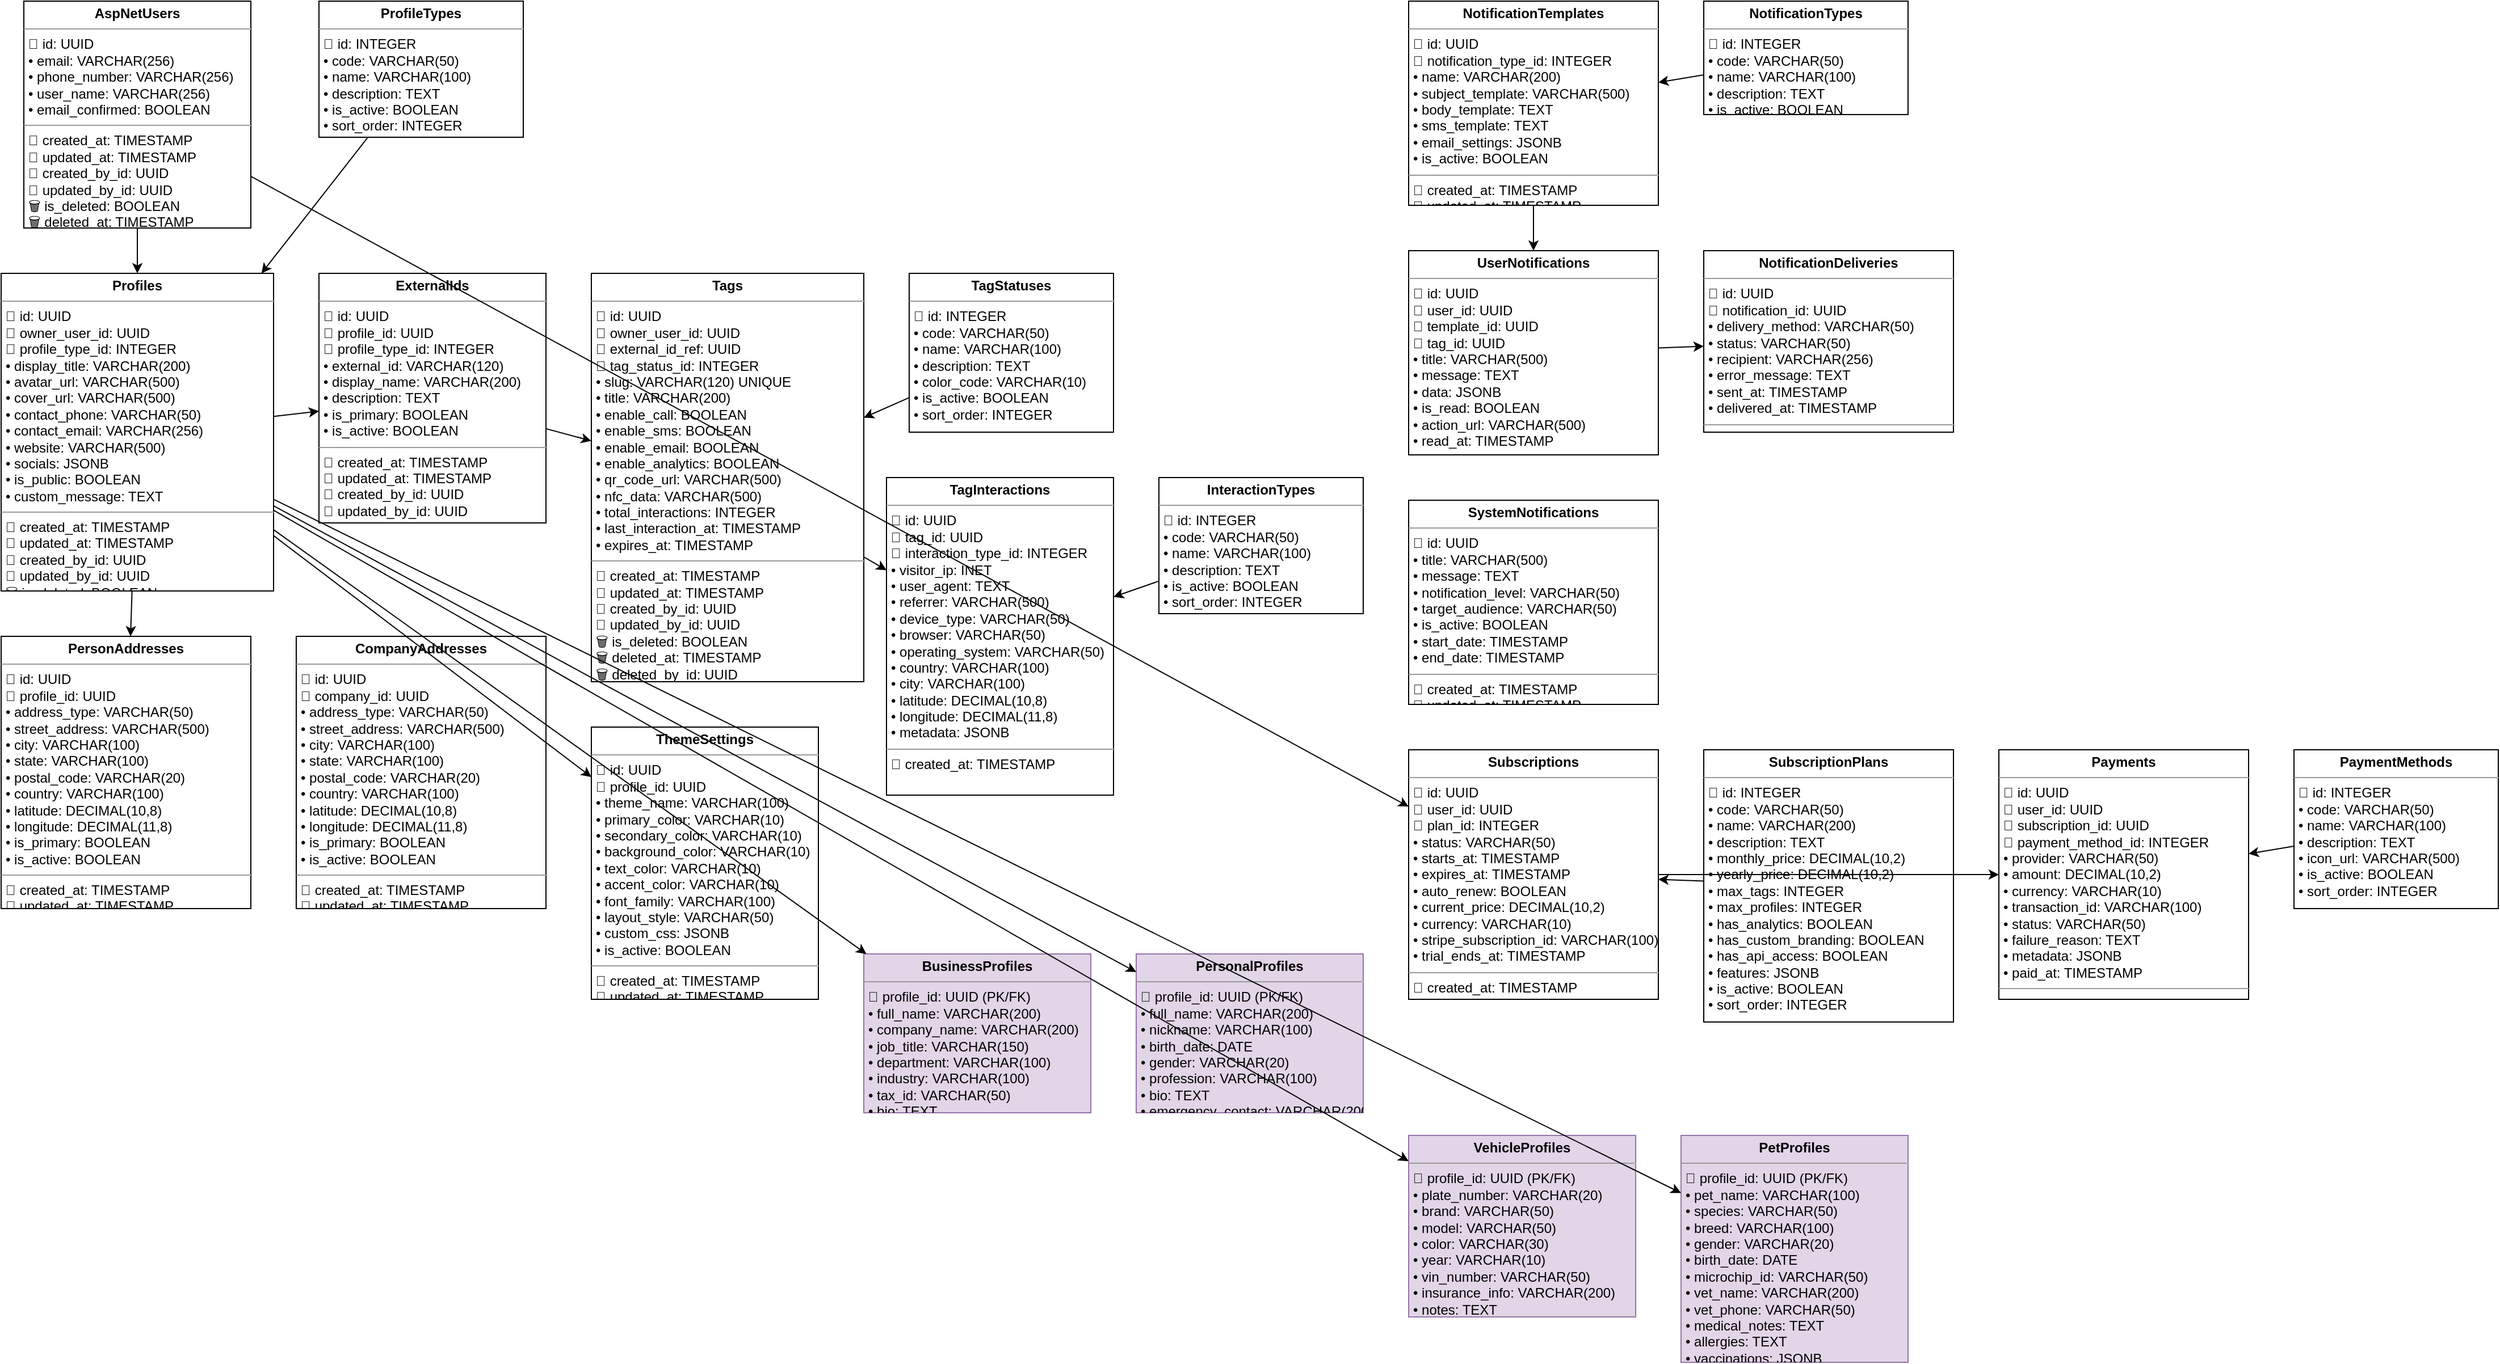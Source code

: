 <mxfile version="28.0.9">
  <diagram name="Sayfa -1" id="4hcYaucELg94mEkuy8oc">
    <mxGraphModel dx="1422" dy="794" grid="1" gridSize="10" guides="1" tooltips="1" connect="1" arrows="1" fold="1" page="1" pageScale="1" pageWidth="1169" pageHeight="826" background="none" math="0" shadow="0">
      <root>
        <mxCell id="0" />
        <mxCell id="1" parent="0" />
        
        <!-- AspNetUsers Table -->
        <mxCell id="aspnetusers" value="&lt;p style=&quot;margin:0px;margin-top:4px;text-align:center;&quot;&gt;&lt;b&gt;AspNetUsers&lt;/b&gt;&lt;/p&gt;&lt;hr size=&quot;1&quot;&gt;&lt;p style=&quot;margin:0px;margin-left:4px;&quot;&gt;🔑 id: UUID&lt;br&gt;• email: VARCHAR(256)&lt;br&gt;• phone_number: VARCHAR(256)&lt;br&gt;• user_name: VARCHAR(256)&lt;br&gt;• email_confirmed: BOOLEAN&lt;br&gt;&lt;/p&gt;&lt;hr size=&quot;1&quot;&gt;&lt;p style=&quot;margin:0px;margin-left:4px;&quot;&gt;📅 created_at: TIMESTAMP&lt;br&gt;📅 updated_at: TIMESTAMP&lt;br&gt;👤 created_by_id: UUID&lt;br&gt;👤 updated_by_id: UUID&lt;br&gt;🗑️ is_deleted: BOOLEAN&lt;br&gt;🗑️ deleted_at: TIMESTAMP&lt;br&gt;🗑️ deleted_by_id: UUID&lt;/p&gt;" style="verticalAlign=top;align=left;overflow=fill;fontSize=12;fontFamily=Helvetica;html=1;rounded=0;shadow=0;comic=0;labelBackgroundColor=none;strokeWidth=1" vertex="1" parent="1">
          <mxGeometry x="60" y="40" width="200" height="200" as="geometry" />
        </mxCell>

        <!-- ProfileTypes Table -->
        <mxCell id="profiletypes" value="&lt;p style=&quot;margin:0px;margin-top:4px;text-align:center;&quot;&gt;&lt;b&gt;ProfileTypes&lt;/b&gt;&lt;/p&gt;&lt;hr size=&quot;1&quot;&gt;&lt;p style=&quot;margin:0px;margin-left:4px;&quot;&gt;🔑 id: INTEGER&lt;br&gt;• code: VARCHAR(50)&lt;br&gt;• name: VARCHAR(100)&lt;br&gt;• description: TEXT&lt;br&gt;• is_active: BOOLEAN&lt;br&gt;• sort_order: INTEGER&lt;/p&gt;" style="verticalAlign=top;align=left;overflow=fill;fontSize=12;fontFamily=Helvetica;html=1;rounded=0;shadow=0;comic=0;labelBackgroundColor=none;strokeWidth=1" vertex="1" parent="1">
          <mxGeometry x="320" y="40" width="180" height="120" as="geometry" />
        </mxCell>

        <!-- Profiles Table -->
        <mxCell id="profiles" value="&lt;p style=&quot;margin:0px;margin-top:4px;text-align:center;&quot;&gt;&lt;b&gt;Profiles&lt;/b&gt;&lt;/p&gt;&lt;hr size=&quot;1&quot;&gt;&lt;p style=&quot;margin:0px;margin-left:4px;&quot;&gt;🔑 id: UUID&lt;br&gt;🔗 owner_user_id: UUID&lt;br&gt;🔗 profile_type_id: INTEGER&lt;br&gt;• display_title: VARCHAR(200)&lt;br&gt;• avatar_url: VARCHAR(500)&lt;br&gt;• cover_url: VARCHAR(500)&lt;br&gt;• contact_phone: VARCHAR(50)&lt;br&gt;• contact_email: VARCHAR(256)&lt;br&gt;• website: VARCHAR(500)&lt;br&gt;• socials: JSONB&lt;br&gt;• is_public: BOOLEAN&lt;br&gt;• custom_message: TEXT&lt;/p&gt;&lt;hr size=&quot;1&quot;&gt;&lt;p style=&quot;margin:0px;margin-left:4px;&quot;&gt;📅 created_at: TIMESTAMP&lt;br&gt;📅 updated_at: TIMESTAMP&lt;br&gt;👤 created_by_id: UUID&lt;br&gt;👤 updated_by_id: UUID&lt;br&gt;🗑️ is_deleted: BOOLEAN&lt;br&gt;🗑️ deleted_at: TIMESTAMP&lt;br&gt;🗑️ deleted_by_id: UUID&lt;/p&gt;" style="verticalAlign=top;align=left;overflow=fill;fontSize=12;fontFamily=Helvetica;html=1;rounded=0;shadow=0;comic=0;labelBackgroundColor=none;strokeWidth=1" vertex="1" parent="1">
          <mxGeometry x="40" y="280" width="240" height="280" as="geometry" />
        </mxCell>

        <!-- ExternalIds Table -->
        <mxCell id="externalids" value="&lt;p style=&quot;margin:0px;margin-top:4px;text-align:center;&quot;&gt;&lt;b&gt;ExternalIds&lt;/b&gt;&lt;/p&gt;&lt;hr size=&quot;1&quot;&gt;&lt;p style=&quot;margin:0px;margin-left:4px;&quot;&gt;🔑 id: UUID&lt;br&gt;🔗 profile_id: UUID&lt;br&gt;🔗 profile_type_id: INTEGER&lt;br&gt;• external_id: VARCHAR(120)&lt;br&gt;• display_name: VARCHAR(200)&lt;br&gt;• description: TEXT&lt;br&gt;• is_primary: BOOLEAN&lt;br&gt;• is_active: BOOLEAN&lt;/p&gt;&lt;hr size=&quot;1&quot;&gt;&lt;p style=&quot;margin:0px;margin-left:4px;&quot;&gt;📅 created_at: TIMESTAMP&lt;br&gt;📅 updated_at: TIMESTAMP&lt;br&gt;👤 created_by_id: UUID&lt;br&gt;👤 updated_by_id: UUID&lt;/p&gt;" style="verticalAlign=top;align=left;overflow=fill;fontSize=12;fontFamily=Helvetica;html=1;rounded=0;shadow=0;comic=0;labelBackgroundColor=none;strokeWidth=1" vertex="1" parent="1">
          <mxGeometry x="320" y="280" width="200" height="220" as="geometry" />
        </mxCell>

        <!-- Tags Table -->
        <mxCell id="tags" value="&lt;p style=&quot;margin:0px;margin-top:4px;text-align:center;&quot;&gt;&lt;b&gt;Tags&lt;/b&gt;&lt;/p&gt;&lt;hr size=&quot;1&quot;&gt;&lt;p style=&quot;margin:0px;margin-left:4px;&quot;&gt;🔑 id: UUID&lt;br&gt;🔗 owner_user_id: UUID&lt;br&gt;🔗 external_id_ref: UUID&lt;br&gt;🔗 tag_status_id: INTEGER&lt;br&gt;• slug: VARCHAR(120) UNIQUE&lt;br&gt;• title: VARCHAR(200)&lt;br&gt;• enable_call: BOOLEAN&lt;br&gt;• enable_sms: BOOLEAN&lt;br&gt;• enable_email: BOOLEAN&lt;br&gt;• enable_analytics: BOOLEAN&lt;br&gt;• qr_code_url: VARCHAR(500)&lt;br&gt;• nfc_data: VARCHAR(500)&lt;br&gt;• total_interactions: INTEGER&lt;br&gt;• last_interaction_at: TIMESTAMP&lt;br&gt;• expires_at: TIMESTAMP&lt;/p&gt;&lt;hr size=&quot;1&quot;&gt;&lt;p style=&quot;margin:0px;margin-left:4px;&quot;&gt;📅 created_at: TIMESTAMP&lt;br&gt;📅 updated_at: TIMESTAMP&lt;br&gt;👤 created_by_id: UUID&lt;br&gt;👤 updated_by_id: UUID&lt;br&gt;🗑️ is_deleted: BOOLEAN&lt;br&gt;🗑️ deleted_at: TIMESTAMP&lt;br&gt;🗑️ deleted_by_id: UUID&lt;/p&gt;" style="verticalAlign=top;align=left;overflow=fill;fontSize=12;fontFamily=Helvetica;html=1;rounded=0;shadow=0;comic=0;labelBackgroundColor=none;strokeWidth=1" vertex="1" parent="1">
          <mxGeometry x="560" y="280" width="240" height="360" as="geometry" />
        </mxCell>

        <!-- TagStatuses Table -->
        <mxCell id="tagstatuses" value="&lt;p style=&quot;margin:0px;margin-top:4px;text-align:center;&quot;&gt;&lt;b&gt;TagStatuses&lt;/b&gt;&lt;/p&gt;&lt;hr size=&quot;1&quot;&gt;&lt;p style=&quot;margin:0px;margin-left:4px;&quot;&gt;🔑 id: INTEGER&lt;br&gt;• code: VARCHAR(50)&lt;br&gt;• name: VARCHAR(100)&lt;br&gt;• description: TEXT&lt;br&gt;• color_code: VARCHAR(10)&lt;br&gt;• is_active: BOOLEAN&lt;br&gt;• sort_order: INTEGER&lt;/p&gt;" style="verticalAlign=top;align=left;overflow=fill;fontSize=12;fontFamily=Helvetica;html=1;rounded=0;shadow=0;comic=0;labelBackgroundColor=none;strokeWidth=1" vertex="1" parent="1">
          <mxGeometry x="840" y="280" width="180" height="140" as="geometry" />
        </mxCell>

        <!-- PersonAddresses Table -->
        <mxCell id="personaddresses" value="&lt;p style=&quot;margin:0px;margin-top:4px;text-align:center;&quot;&gt;&lt;b&gt;PersonAddresses&lt;/b&gt;&lt;/p&gt;&lt;hr size=&quot;1&quot;&gt;&lt;p style=&quot;margin:0px;margin-left:4px;&quot;&gt;🔑 id: UUID&lt;br&gt;🔗 profile_id: UUID&lt;br&gt;• address_type: VARCHAR(50)&lt;br&gt;• street_address: VARCHAR(500)&lt;br&gt;• city: VARCHAR(100)&lt;br&gt;• state: VARCHAR(100)&lt;br&gt;• postal_code: VARCHAR(20)&lt;br&gt;• country: VARCHAR(100)&lt;br&gt;• latitude: DECIMAL(10,8)&lt;br&gt;• longitude: DECIMAL(11,8)&lt;br&gt;• is_primary: BOOLEAN&lt;br&gt;• is_active: BOOLEAN&lt;/p&gt;&lt;hr size=&quot;1&quot;&gt;&lt;p style=&quot;margin:0px;margin-left:4px;&quot;&gt;📅 created_at: TIMESTAMP&lt;br&gt;📅 updated_at: TIMESTAMP&lt;br&gt;👤 created_by_id: UUID&lt;br&gt;👤 updated_by_id: UUID&lt;/p&gt;" style="verticalAlign=top;align=left;overflow=fill;fontSize=12;fontFamily=Helvetica;html=1;rounded=0;shadow=0;comic=0;labelBackgroundColor=none;strokeWidth=1" vertex="1" parent="1">
          <mxGeometry x="40" y="600" width="220" height="240" as="geometry" />
        </mxCell>

        <!-- CompanyAddresses Table -->
        <mxCell id="companyaddresses" value="&lt;p style=&quot;margin:0px;margin-top:4px;text-align:center;&quot;&gt;&lt;b&gt;CompanyAddresses&lt;/b&gt;&lt;/p&gt;&lt;hr size=&quot;1&quot;&gt;&lt;p style=&quot;margin:0px;margin-left:4px;&quot;&gt;🔑 id: UUID&lt;br&gt;🔗 company_id: UUID&lt;br&gt;• address_type: VARCHAR(50)&lt;br&gt;• street_address: VARCHAR(500)&lt;br&gt;• city: VARCHAR(100)&lt;br&gt;• state: VARCHAR(100)&lt;br&gt;• postal_code: VARCHAR(20)&lt;br&gt;• country: VARCHAR(100)&lt;br&gt;• latitude: DECIMAL(10,8)&lt;br&gt;• longitude: DECIMAL(11,8)&lt;br&gt;• is_primary: BOOLEAN&lt;br&gt;• is_active: BOOLEAN&lt;/p&gt;&lt;hr size=&quot;1&quot;&gt;&lt;p style=&quot;margin:0px;margin-left:4px;&quot;&gt;📅 created_at: TIMESTAMP&lt;br&gt;📅 updated_at: TIMESTAMP&lt;br&gt;👤 created_by_id: UUID&lt;br&gt;👤 updated_by_id: UUID&lt;/p&gt;" style="verticalAlign=top;align=left;overflow=fill;fontSize=12;fontFamily=Helvetica;html=1;rounded=0;shadow=0;comic=0;labelBackgroundColor=none;strokeWidth=1" vertex="1" parent="1">
          <mxGeometry x="300" y="600" width="220" height="240" as="geometry" />
        </mxCell>

        <!-- ThemeSettings Table -->
        <mxCell id="themesettings" value="&lt;p style=&quot;margin:0px;margin-top:4px;text-align:center;&quot;&gt;&lt;b&gt;ThemeSettings&lt;/b&gt;&lt;/p&gt;&lt;hr size=&quot;1&quot;&gt;&lt;p style=&quot;margin:0px;margin-left:4px;&quot;&gt;🔑 id: UUID&lt;br&gt;🔗 profile_id: UUID&lt;br&gt;• theme_name: VARCHAR(100)&lt;br&gt;• primary_color: VARCHAR(10)&lt;br&gt;• secondary_color: VARCHAR(10)&lt;br&gt;• background_color: VARCHAR(10)&lt;br&gt;• text_color: VARCHAR(10)&lt;br&gt;• accent_color: VARCHAR(10)&lt;br&gt;• font_family: VARCHAR(100)&lt;br&gt;• layout_style: VARCHAR(50)&lt;br&gt;• custom_css: JSONB&lt;br&gt;• is_active: BOOLEAN&lt;/p&gt;&lt;hr size=&quot;1&quot;&gt;&lt;p style=&quot;margin:0px;margin-left:4px;&quot;&gt;📅 created_at: TIMESTAMP&lt;br&gt;📅 updated_at: TIMESTAMP&lt;br&gt;👤 created_by_id: UUID&lt;br&gt;👤 updated_by_id: UUID&lt;/p&gt;" style="verticalAlign=top;align=left;overflow=fill;fontSize=12;fontFamily=Helvetica;html=1;rounded=0;shadow=0;comic=0;labelBackgroundColor=none;strokeWidth=1" vertex="1" parent="1">
          <mxGeometry x="560" y="680" width="200" height="240" as="geometry" />
        </mxCell>

        <!-- TagInteractions Table -->
        <mxCell id="taginteractions" value="&lt;p style=&quot;margin:0px;margin-top:4px;text-align:center;&quot;&gt;&lt;b&gt;TagInteractions&lt;/b&gt;&lt;/p&gt;&lt;hr size=&quot;1&quot;&gt;&lt;p style=&quot;margin:0px;margin-left:4px;&quot;&gt;🔑 id: UUID&lt;br&gt;🔗 tag_id: UUID&lt;br&gt;🔗 interaction_type_id: INTEGER&lt;br&gt;• visitor_ip: INET&lt;br&gt;• user_agent: TEXT&lt;br&gt;• referrer: VARCHAR(500)&lt;br&gt;• device_type: VARCHAR(50)&lt;br&gt;• browser: VARCHAR(50)&lt;br&gt;• operating_system: VARCHAR(50)&lt;br&gt;• country: VARCHAR(100)&lt;br&gt;• city: VARCHAR(100)&lt;br&gt;• latitude: DECIMAL(10,8)&lt;br&gt;• longitude: DECIMAL(11,8)&lt;br&gt;• metadata: JSONB&lt;/p&gt;&lt;hr size=&quot;1&quot;&gt;&lt;p style=&quot;margin:0px;margin-left:4px;&quot;&gt;📅 created_at: TIMESTAMP&lt;/p&gt;" style="verticalAlign=top;align=left;overflow=fill;fontSize=12;fontFamily=Helvetica;html=1;rounded=0;shadow=0;comic=0;labelBackgroundColor=none;strokeWidth=1" vertex="1" parent="1">
          <mxGeometry x="820" y="460" width="200" height="280" as="geometry" />
        </mxCell>

        <!-- InteractionTypes Table -->
        <mxCell id="interactiontypes" value="&lt;p style=&quot;margin:0px;margin-top:4px;text-align:center;&quot;&gt;&lt;b&gt;InteractionTypes&lt;/b&gt;&lt;/p&gt;&lt;hr size=&quot;1&quot;&gt;&lt;p style=&quot;margin:0px;margin-left:4px;&quot;&gt;🔑 id: INTEGER&lt;br&gt;• code: VARCHAR(50)&lt;br&gt;• name: VARCHAR(100)&lt;br&gt;• description: TEXT&lt;br&gt;• is_active: BOOLEAN&lt;br&gt;• sort_order: INTEGER&lt;/p&gt;" style="verticalAlign=top;align=left;overflow=fill;fontSize=12;fontFamily=Helvetica;html=1;rounded=0;shadow=0;comic=0;labelBackgroundColor=none;strokeWidth=1" vertex="1" parent="1">
          <mxGeometry x="1060" y="460" width="180" height="120" as="geometry" />
        </mxCell>

        <!-- NotificationTemplates Table -->
        <mxCell id="notificationtemplates" value="&lt;p style=&quot;margin:0px;margin-top:4px;text-align:center;&quot;&gt;&lt;b&gt;NotificationTemplates&lt;/b&gt;&lt;/p&gt;&lt;hr size=&quot;1&quot;&gt;&lt;p style=&quot;margin:0px;margin-left:4px;&quot;&gt;🔑 id: UUID&lt;br&gt;🔗 notification_type_id: INTEGER&lt;br&gt;• name: VARCHAR(200)&lt;br&gt;• subject_template: VARCHAR(500)&lt;br&gt;• body_template: TEXT&lt;br&gt;• sms_template: TEXT&lt;br&gt;• email_settings: JSONB&lt;br&gt;• is_active: BOOLEAN&lt;/p&gt;&lt;hr size=&quot;1&quot;&gt;&lt;p style=&quot;margin:0px;margin-left:4px;&quot;&gt;📅 created_at: TIMESTAMP&lt;br&gt;📅 updated_at: TIMESTAMP&lt;/p&gt;" style="verticalAlign=top;align=left;overflow=fill;fontSize=12;fontFamily=Helvetica;html=1;rounded=0;shadow=0;comic=0;labelBackgroundColor=none;strokeWidth=1" vertex="1" parent="1">
          <mxGeometry x="1280" y="40" width="220" height="180" as="geometry" />
        </mxCell>

        <!-- NotificationTypes Table -->
        <mxCell id="notificationtypes" value="&lt;p style=&quot;margin:0px;margin-top:4px;text-align:center;&quot;&gt;&lt;b&gt;NotificationTypes&lt;/b&gt;&lt;/p&gt;&lt;hr size=&quot;1&quot;&gt;&lt;p style=&quot;margin:0px;margin-left:4px;&quot;&gt;🔑 id: INTEGER&lt;br&gt;• code: VARCHAR(50)&lt;br&gt;• name: VARCHAR(100)&lt;br&gt;• description: TEXT&lt;br&gt;• is_active: BOOLEAN&lt;/p&gt;" style="verticalAlign=top;align=left;overflow=fill;fontSize=12;fontFamily=Helvetica;html=1;rounded=0;shadow=0;comic=0;labelBackgroundColor=none;strokeWidth=1" vertex="1" parent="1">
          <mxGeometry x="1540" y="40" width="180" height="100" as="geometry" />
        </mxCell>

        <!-- UserNotifications Table -->
        <mxCell id="usernotifications" value="&lt;p style=&quot;margin:0px;margin-top:4px;text-align:center;&quot;&gt;&lt;b&gt;UserNotifications&lt;/b&gt;&lt;/p&gt;&lt;hr size=&quot;1&quot;&gt;&lt;p style=&quot;margin:0px;margin-left:4px;&quot;&gt;🔑 id: UUID&lt;br&gt;🔗 user_id: UUID&lt;br&gt;🔗 template_id: UUID&lt;br&gt;🔗 tag_id: UUID&lt;br&gt;• title: VARCHAR(500)&lt;br&gt;• message: TEXT&lt;br&gt;• data: JSONB&lt;br&gt;• is_read: BOOLEAN&lt;br&gt;• action_url: VARCHAR(500)&lt;br&gt;• read_at: TIMESTAMP&lt;/p&gt;&lt;hr size=&quot;1&quot;&gt;&lt;p style=&quot;margin:0px;margin-left:4px;&quot;&gt;📅 created_at: TIMESTAMP&lt;/p&gt;" style="verticalAlign=top;align=left;overflow=fill;fontSize=12;fontFamily=Helvetica;html=1;rounded=0;shadow=0;comic=0;labelBackgroundColor=none;strokeWidth=1" vertex="1" parent="1">
          <mxGeometry x="1280" y="260" width="220" height="180" as="geometry" />
        </mxCell>

        <!-- SystemNotifications Table -->
        <mxCell id="systemnotifications" value="&lt;p style=&quot;margin:0px;margin-top:4px;text-align:center;&quot;&gt;&lt;b&gt;SystemNotifications&lt;/b&gt;&lt;/p&gt;&lt;hr size=&quot;1&quot;&gt;&lt;p style=&quot;margin:0px;margin-left:4px;&quot;&gt;🔑 id: UUID&lt;br&gt;• title: VARCHAR(500)&lt;br&gt;• message: TEXT&lt;br&gt;• notification_level: VARCHAR(50)&lt;br&gt;• target_audience: VARCHAR(50)&lt;br&gt;• is_active: BOOLEAN&lt;br&gt;• start_date: TIMESTAMP&lt;br&gt;• end_date: TIMESTAMP&lt;/p&gt;&lt;hr size=&quot;1&quot;&gt;&lt;p style=&quot;margin:0px;margin-left:4px;&quot;&gt;📅 created_at: TIMESTAMP&lt;br&gt;📅 updated_at: TIMESTAMP&lt;br&gt;👤 created_by_id: UUID&lt;/p&gt;" style="verticalAlign=top;align=left;overflow=fill;fontSize=12;fontFamily=Helvetica;html=1;rounded=0;shadow=0;comic=0;labelBackgroundColor=none;strokeWidth=1" vertex="1" parent="1">
          <mxGeometry x="1280" y="480" width="220" height="180" as="geometry" />
        </mxCell>

        <!-- NotificationDeliveries Table -->
        <mxCell id="notificationdeliveries" value="&lt;p style=&quot;margin:0px;margin-top:4px;text-align:center;&quot;&gt;&lt;b&gt;NotificationDeliveries&lt;/b&gt;&lt;/p&gt;&lt;hr size=&quot;1&quot;&gt;&lt;p style=&quot;margin:0px;margin-left:4px;&quot;&gt;🔑 id: UUID&lt;br&gt;🔗 notification_id: UUID&lt;br&gt;• delivery_method: VARCHAR(50)&lt;br&gt;• status: VARCHAR(50)&lt;br&gt;• recipient: VARCHAR(256)&lt;br&gt;• error_message: TEXT&lt;br&gt;• sent_at: TIMESTAMP&lt;br&gt;• delivered_at: TIMESTAMP&lt;/p&gt;&lt;hr size=&quot;1&quot;&gt;&lt;p style=&quot;margin:0px;margin-left:4px;&quot;&gt;📅 created_at: TIMESTAMP&lt;/p&gt;" style="verticalAlign=top;align=left;overflow=fill;fontSize=12;fontFamily=Helvetica;html=1;rounded=0;shadow=0;comic=0;labelBackgroundColor=none;strokeWidth=1" vertex="1" parent="1">
          <mxGeometry x="1540" y="260" width="220" height="160" as="geometry" />
        </mxCell>

        <!-- Subscriptions Table -->
        <mxCell id="subscriptions" value="&lt;p style=&quot;margin:0px;margin-top:4px;text-align:center;&quot;&gt;&lt;b&gt;Subscriptions&lt;/b&gt;&lt;/p&gt;&lt;hr size=&quot;1&quot;&gt;&lt;p style=&quot;margin:0px;margin-left:4px;&quot;&gt;🔑 id: UUID&lt;br&gt;🔗 user_id: UUID&lt;br&gt;🔗 plan_id: INTEGER&lt;br&gt;• status: VARCHAR(50)&lt;br&gt;• starts_at: TIMESTAMP&lt;br&gt;• expires_at: TIMESTAMP&lt;br&gt;• auto_renew: BOOLEAN&lt;br&gt;• current_price: DECIMAL(10,2)&lt;br&gt;• currency: VARCHAR(10)&lt;br&gt;• stripe_subscription_id: VARCHAR(100)&lt;br&gt;• trial_ends_at: TIMESTAMP&lt;/p&gt;&lt;hr size=&quot;1&quot;&gt;&lt;p style=&quot;margin:0px;margin-left:4px;&quot;&gt;📅 created_at: TIMESTAMP&lt;br&gt;📅 updated_at: TIMESTAMP&lt;br&gt;👤 created_by_id: UUID&lt;br&gt;👤 updated_by_id: UUID&lt;/p&gt;" style="verticalAlign=top;align=left;overflow=fill;fontSize=12;fontFamily=Helvetica;html=1;rounded=0;shadow=0;comic=0;labelBackgroundColor=none;strokeWidth=1" vertex="1" parent="1">
          <mxGeometry x="1280" y="700" width="220" height="220" as="geometry" />
        </mxCell>

        <!-- SubscriptionPlans Table -->
        <mxCell id="subscriptionplans" value="&lt;p style=&quot;margin:0px;margin-top:4px;text-align:center;&quot;&gt;&lt;b&gt;SubscriptionPlans&lt;/b&gt;&lt;/p&gt;&lt;hr size=&quot;1&quot;&gt;&lt;p style=&quot;margin:0px;margin-left:4px;&quot;&gt;🔑 id: INTEGER&lt;br&gt;• code: VARCHAR(50)&lt;br&gt;• name: VARCHAR(200)&lt;br&gt;• description: TEXT&lt;br&gt;• monthly_price: DECIMAL(10,2)&lt;br&gt;• yearly_price: DECIMAL(10,2)&lt;br&gt;• max_tags: INTEGER&lt;br&gt;• max_profiles: INTEGER&lt;br&gt;• has_analytics: BOOLEAN&lt;br&gt;• has_custom_branding: BOOLEAN&lt;br&gt;• has_api_access: BOOLEAN&lt;br&gt;• features: JSONB&lt;br&gt;• is_active: BOOLEAN&lt;br&gt;• sort_order: INTEGER&lt;/p&gt;" style="verticalAlign=top;align=left;overflow=fill;fontSize=12;fontFamily=Helvetica;html=1;rounded=0;shadow=0;comic=0;labelBackgroundColor=none;strokeWidth=1" vertex="1" parent="1">
          <mxGeometry x="1540" y="700" width="220" height="240" as="geometry" />
        </mxCell>

        <!-- Payments Table -->
        <mxCell id="payments" value="&lt;p style=&quot;margin:0px;margin-top:4px;text-align:center;&quot;&gt;&lt;b&gt;Payments&lt;/b&gt;&lt;/p&gt;&lt;hr size=&quot;1&quot;&gt;&lt;p style=&quot;margin:0px;margin-left:4px;&quot;&gt;🔑 id: UUID&lt;br&gt;🔗 user_id: UUID&lt;br&gt;🔗 subscription_id: UUID&lt;br&gt;🔗 payment_method_id: INTEGER&lt;br&gt;• provider: VARCHAR(50)&lt;br&gt;• amount: DECIMAL(10,2)&lt;br&gt;• currency: VARCHAR(10)&lt;br&gt;• transaction_id: VARCHAR(100)&lt;br&gt;• status: VARCHAR(50)&lt;br&gt;• failure_reason: TEXT&lt;br&gt;• metadata: JSONB&lt;br&gt;• paid_at: TIMESTAMP&lt;/p&gt;&lt;hr size=&quot;1&quot;&gt;&lt;p style=&quot;margin:0px;margin-left:4px;&quot;&gt;📅 created_at: TIMESTAMP&lt;br&gt;📅 updated_at: TIMESTAMP&lt;/p&gt;" style="verticalAlign=top;align=left;overflow=fill;fontSize=12;fontFamily=Helvetica;html=1;rounded=0;shadow=0;comic=0;labelBackgroundColor=none;strokeWidth=1" vertex="1" parent="1">
          <mxGeometry x="1800" y="700" width="220" height="220" as="geometry" />
        </mxCell>

        <!-- PaymentMethods Table -->
        <mxCell id="paymentmethods" value="&lt;p style=&quot;margin:0px;margin-top:4px;text-align:center;&quot;&gt;&lt;b&gt;PaymentMethods&lt;/b&gt;&lt;/p&gt;&lt;hr size=&quot;1&quot;&gt;&lt;p style=&quot;margin:0px;margin-left:4px;&quot;&gt;🔑 id: INTEGER&lt;br&gt;• code: VARCHAR(50)&lt;br&gt;• name: VARCHAR(100)&lt;br&gt;• description: TEXT&lt;br&gt;• icon_url: VARCHAR(500)&lt;br&gt;• is_active: BOOLEAN&lt;br&gt;• sort_order: INTEGER&lt;/p&gt;" style="verticalAlign=top;align=left;overflow=fill;fontSize=12;fontFamily=Helvetica;html=1;rounded=0;shadow=0;comic=0;labelBackgroundColor=none;strokeWidth=1" vertex="1" parent="1">
          <mxGeometry x="2060" y="700" width="180" height="140" as="geometry" />
        </mxCell>

        <!-- Profile Type Tables (Business, Personal, etc.) -->
        <mxCell id="businessprofiles" value="&lt;p style=&quot;margin:0px;margin-top:4px;text-align:center;&quot;&gt;&lt;b&gt;BusinessProfiles&lt;/b&gt;&lt;/p&gt;&lt;hr size=&quot;1&quot;&gt;&lt;p style=&quot;margin:0px;margin-left:4px;&quot;&gt;🔑 profile_id: UUID (PK/FK)&lt;br&gt;• full_name: VARCHAR(200)&lt;br&gt;• company_name: VARCHAR(200)&lt;br&gt;• job_title: VARCHAR(150)&lt;br&gt;• department: VARCHAR(100)&lt;br&gt;• industry: VARCHAR(100)&lt;br&gt;• tax_id: VARCHAR(50)&lt;br&gt;• bio: TEXT&lt;/p&gt;" style="verticalAlign=top;align=left;overflow=fill;fontSize=12;fontFamily=Helvetica;html=1;rounded=0;shadow=0;comic=0;labelBackgroundColor=none;strokeWidth=1;fillColor=#e1d5e7;strokeColor=#9673a6;" vertex="1" parent="1">
          <mxGeometry x="800" y="880" width="200" height="140" as="geometry" />
        </mxCell>

        <mxCell id="personalprofiles" value="&lt;p style=&quot;margin:0px;margin-top:4px;text-align:center;&quot;&gt;&lt;b&gt;PersonalProfiles&lt;/b&gt;&lt;/p&gt;&lt;hr size=&quot;1&quot;&gt;&lt;p style=&quot;margin:0px;margin-left:4px;&quot;&gt;🔑 profile_id: UUID (PK/FK)&lt;br&gt;• full_name: VARCHAR(200)&lt;br&gt;• nickname: VARCHAR(100)&lt;br&gt;• birth_date: DATE&lt;br&gt;• gender: VARCHAR(20)&lt;br&gt;• profession: VARCHAR(100)&lt;br&gt;• bio: TEXT&lt;br&gt;• emergency_contact: VARCHAR(200)&lt;/p&gt;" style="verticalAlign=top;align=left;overflow=fill;fontSize=12;fontFamily=Helvetica;html=1;rounded=0;shadow=0;comic=0;labelBackgroundColor=none;strokeWidth=1;fillColor=#e1d5e7;strokeColor=#9673a6;" vertex="1" parent="1">
          <mxGeometry x="1040" y="880" width="200" height="140" as="geometry" />
        </mxCell>

        <mxCell id="vehicleprofiles" value="&lt;p style=&quot;margin:0px;margin-top:4px;text-align:center;&quot;&gt;&lt;b&gt;VehicleProfiles&lt;/b&gt;&lt;/p&gt;&lt;hr size=&quot;1&quot;&gt;&lt;p style=&quot;margin:0px;margin-left:4px;&quot;&gt;🔑 profile_id: UUID (PK/FK)&lt;br&gt;• plate_number: VARCHAR(20)&lt;br&gt;• brand: VARCHAR(50)&lt;br&gt;• model: VARCHAR(50)&lt;br&gt;• color: VARCHAR(30)&lt;br&gt;• year: VARCHAR(10)&lt;br&gt;• vin_number: VARCHAR(50)&lt;br&gt;• insurance_info: VARCHAR(200)&lt;br&gt;• notes: TEXT&lt;/p&gt;" style="verticalAlign=top;align=left;overflow=fill;fontSize=12;fontFamily=Helvetica;html=1;rounded=0;shadow=0;comic=0;labelBackgroundColor=none;strokeWidth=1;fillColor=#e1d5e7;strokeColor=#9673a6;" vertex="1" parent="1">
          <mxGeometry x="1280" y="1040" width="200" height="160" as="geometry" />
        </mxCell>

        <mxCell id="petprofiles" value="&lt;p style=&quot;margin:0px;margin-top:4px;text-align:center;&quot;&gt;&lt;b&gt;PetProfiles&lt;/b&gt;&lt;/p&gt;&lt;hr size=&quot;1&quot;&gt;&lt;p style=&quot;margin:0px;margin-left:4px;&quot;&gt;🔑 profile_id: UUID (PK/FK)&lt;br&gt;• pet_name: VARCHAR(100)&lt;br&gt;• species: VARCHAR(50)&lt;br&gt;• breed: VARCHAR(100)&lt;br&gt;• gender: VARCHAR(20)&lt;br&gt;• birth_date: DATE&lt;br&gt;• microchip_id: VARCHAR(50)&lt;br&gt;• vet_name: VARCHAR(200)&lt;br&gt;• vet_phone: VARCHAR(50)&lt;br&gt;• medical_notes: TEXT&lt;br&gt;• allergies: TEXT&lt;br&gt;• vaccinations: JSONB&lt;/p&gt;" style="verticalAlign=top;align=left;overflow=fill;fontSize=12;fontFamily=Helvetica;html=1;rounded=0;shadow=0;comic=0;labelBackgroundColor=none;strokeWidth=1;fillColor=#e1d5e7;strokeColor=#9673a6;" vertex="1" parent="1">
          <mxGeometry x="1520" y="1040" width="200" height="200" as="geometry" />
        </mxCell>

        <!-- Relationships -->
        <mxCell id="edge1" edge="1" parent="1" source="aspnetusers" target="profiles">
          <mxGeometry relative="1" as="geometry">
            <mxPoint x="160" y="240" as="sourcePoint" />
            <mxPoint x="160" y="280" as="targetPoint" />
          </mxGeometry>
        </mxCell>

        <mxCell id="edge2" edge="1" parent="1" source="profiletypes" target="profiles">
          <mxGeometry relative="1" as="geometry">
            <mxPoint x="320" y="160" as="sourcePoint" />
            <mxPoint x="280" y="320" as="targetPoint" />
          </mxGeometry>
        </mxCell>

        <mxCell id="edge3" edge="1" parent="1" source="profiles" target="externalids">
          <mxGeometry relative="1" as="geometry">
            <mxPoint x="280" y="420" as="sourcePoint" />
            <mxPoint x="320" y="420" as="targetPoint" />
          </mxGeometry>
        </mxCell>

        <mxCell id="edge4" edge="1" parent="1" source="externalids" target="tags">
          <mxGeometry relative="1" as="geometry">
            <mxPoint x="520" y="460" as="sourcePoint" />
            <mxPoint x="560" y="460" as="targetPoint" />
          </mxGeometry>
        </mxCell>

        <mxCell id="edge5" edge="1" parent="1" source="tagstatuses" target="tags">
          <mxGeometry relative="1" as="geometry">
            <mxPoint x="840" y="360" as="sourcePoint" />
            <mxPoint x="800" y="360" as="targetPoint" />
          </mxGeometry>
        </mxCell>

        <mxCell id="edge6" edge="1" parent="1" source="profiles" target="personaddresses">
          <mxGeometry relative="1" as="geometry">
            <mxPoint x="160" y="560" as="sourcePoint" />
            <mxPoint x="150" y="600" as="targetPoint" />
          </mxGeometry>
        </mxCell>

        <mxCell id="edge7" edge="1" parent="1" source="profiles" target="themesettings">
          <mxGeometry relative="1" as="geometry">
            <mxPoint x="280" y="560" as="sourcePoint" />
            <mxPoint x="560" y="800" as="targetPoint" />
          </mxGeometry>
        </mxCell>

        <mxCell id="edge8" edge="1" parent="1" source="tags" target="taginteractions">
          <mxGeometry relative="1" as="geometry">
            <mxPoint x="800" y="580" as="sourcePoint" />
            <mxPoint x="820" y="580" as="targetPoint" />
          </mxGeometry>
        </mxCell>

        <mxCell id="edge9" edge="1" parent="1" source="interactiontypes" target="taginteractions">
          <mxGeometry relative="1" as="geometry">
            <mxPoint x="1060" y="580" as="sourcePoint" />
            <mxPoint x="1020" y="580" as="targetPoint" />
          </mxGeometry>
        </mxCell>

        <mxCell id="edge10" edge="1" parent="1" source="notificationtypes" target="notificationtemplates">
          <mxGeometry relative="1" as="geometry">
            <mxPoint x="1540" y="120" as="sourcePoint" />
            <mxPoint x="1500" y="120" as="targetPoint" />
          </mxGeometry>
        </mxCell>

        <mxCell id="edge11" edge="1" parent="1" source="notificationtemplates" target="usernotifications">
          <mxGeometry relative="1" as="geometry">
            <mxPoint x="1390" y="220" as="sourcePoint" />
            <mxPoint x="1390" y="260" as="targetPoint" />
          </mxGeometry>
        </mxCell>

        <mxCell id="edge12" edge="1" parent="1" source="usernotifications" target="notificationdeliveries">
          <mxGeometry relative="1" as="geometry">
            <mxPoint x="1500" y="340" as="sourcePoint" />
            <mxPoint x="1540" y="340" as="targetPoint" />
          </mxGeometry>
        </mxCell>

        <mxCell id="edge13" edge="1" parent="1" source="aspnetusers" target="subscriptions">
          <mxGeometry relative="1" as="geometry">
            <mxPoint x="260" y="140" as="sourcePoint" />
            <mxPoint x="1280" y="810" as="targetPoint" />
          </mxGeometry>
        </mxCell>

        <mxCell id="edge14" edge="1" parent="1" source="subscriptionplans" target="subscriptions">
          <mxGeometry relative="1" as="geometry">
            <mxPoint x="1540" y="810" as="sourcePoint" />
            <mxPoint x="1500" y="810" as="targetPoint" />
          </mxGeometry>
        </mxCell>

        <mxCell id="edge15" edge="1" parent="1" source="subscriptions" target="payments">
          <mxGeometry relative="1" as="geometry">
            <mxPoint x="1500" y="810" as="sourcePoint" />
            <mxPoint x="1800" y="810" as="targetPoint" />
          </mxGeometry>
        </mxCell>

        <mxCell id="edge16" edge="1" parent="1" source="paymentmethods" target="payments">
          <mxGeometry relative="1" as="geometry">
            <mxPoint x="2060" y="810" as="sourcePoint" />
            <mxPoint x="2020" y="810" as="targetPoint" />
          </mxGeometry>
        </mxCell>

        <mxCell id="edge17" edge="1" parent="1" source="profiles" target="businessprofiles">
          <mxGeometry relative="1" as="geometry">
            <mxPoint x="280" y="560" as="sourcePoint" />
            <mxPoint x="800" y="950" as="targetPoint" />
          </mxGeometry>
        </mxCell>

        <mxCell id="edge18" edge="1" parent="1" source="profiles" target="personalprofiles">
          <mxGeometry relative="1" as="geometry">
            <mxPoint x="280" y="560" as="sourcePoint" />
            <mxPoint x="1040" y="950" as="targetPoint" />
          </mxGeometry>
        </mxCell>

        <mxCell id="edge19" edge="1" parent="1" source="profiles" target="vehicleprofiles">
          <mxGeometry relative="1" as="geometry">
            <mxPoint x="280" y="560" as="sourcePoint" />
            <mxPoint x="1280" y="1120" as="targetPoint" />
          </mxGeometry>
        </mxCell>

        <mxCell id="edge20" edge="1" parent="1" source="profiles" target="petprofiles">
          <mxGeometry relative="1" as="geometry">
            <mxPoint x="280" y="560" as="sourcePoint" />
            <mxPoint x="1520" y="1140" as="targetPoint" />
          </mxGeometry>
        </mxCell>

      </root>
    </mxGraphModel>
  </diagram>
</mxfile>
